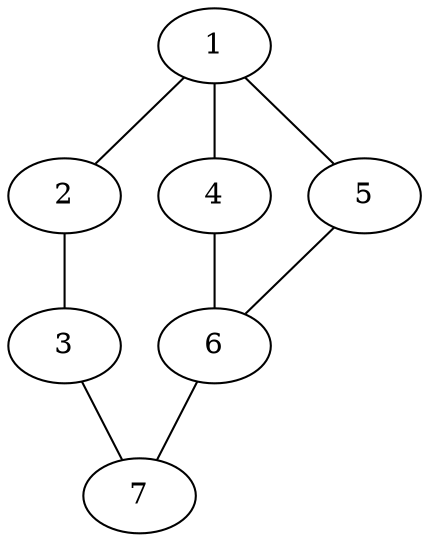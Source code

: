 graph G {
  1;
  2;
  3;
  4;
  5;
  6;
  7;
  1 -- 2;
  1 -- 4;
  1 -- 5;
  2 -- 3;
  3 -- 7;
  4 -- 6;
  5 -- 6;
  6 -- 7;
}
